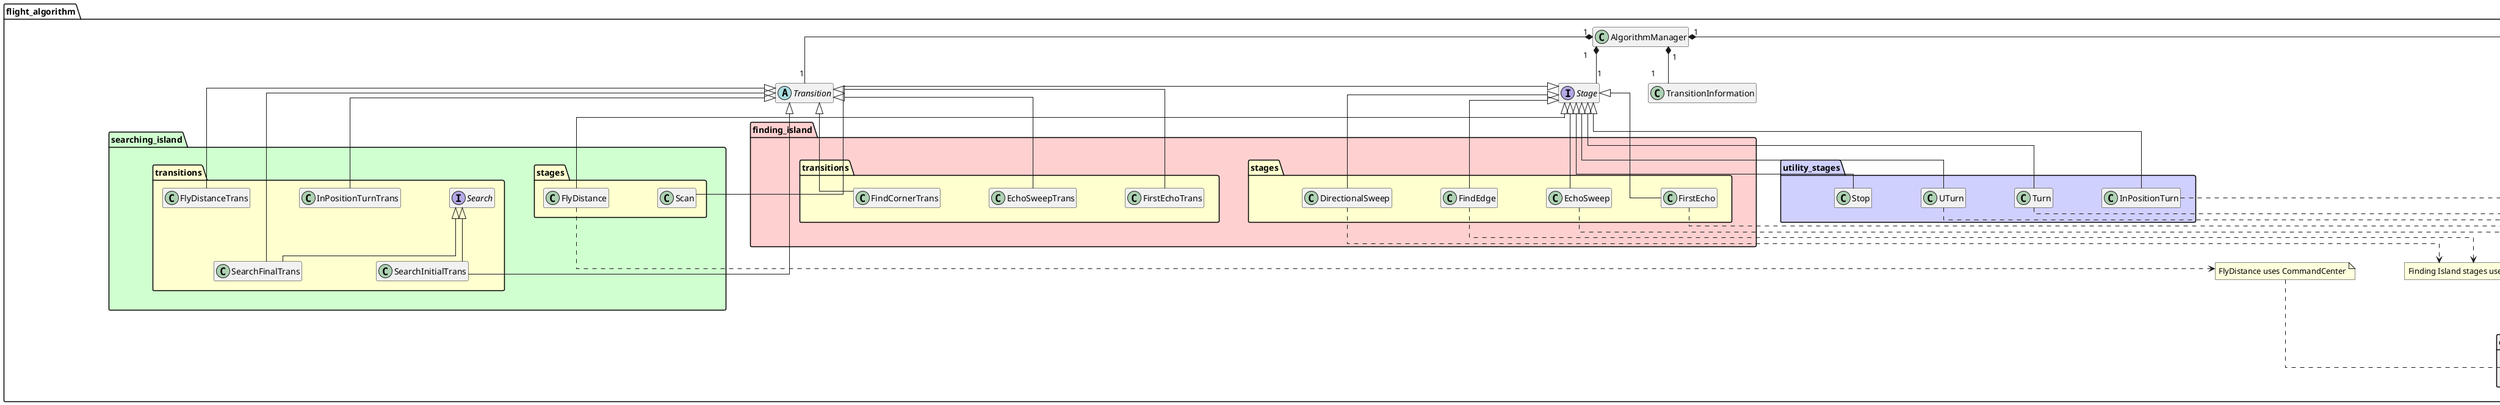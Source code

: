 @startuml EmergencyRescueDrone-FlightAlgorithm-Conceptual
hide empty members
hide empty methods
hide empty fields
skinparam linetype ortho
skinparam nodesep 80
skinparam ranksep 60
package "flight_algorithm" {
  package "external" #EEEEEE {
    class "CommandCenter" as ExtCommandCenter
    class "IslandEdgeManager" as ExtIslandEdgeManager
  }
  class AlgorithmManager
  class TransitionInformation
  abstract Transition
  interface Stage
  AlgorithmManager "1" *-- "1" Transition
  AlgorithmManager "1" *-- "1" TransitionInformation
  AlgorithmManager "1" *-- "1" Stage
  AlgorithmManager "1" *-- "1" ExtIslandEdgeManager
  together {
    package "finding_island" as FI #FFD0D0 {
      package "stages" as FIS #FFFFD0 {
        class FirstEcho
        class EchoSweep
        class FindEdge
        class DirectionalSweep
      }
      package "transitions" as FIT #FFFFD0 {
        class FirstEchoTrans
        class EchoSweepTrans
        class FindCornerTrans
      }
    }
    package "searching_island" as SI #D0FFD0 {
      package "transitions" as SIT #FFFFD0 {
        class FlyDistanceTrans
        class InPositionTurnTrans
        class SearchInitialTrans
        class SearchFinalTrans
        interface Search
      }
      package "stages" as SIS #FFFFD0 {
        class Scan
        class FlyDistance
      }
      SearchInitialTrans -up-|> Search
      SearchFinalTrans -up-|> Search
    }
    package "utility_stages" as US #D0D0FF {
      class UTurn
      class InPositionTurn
      class Turn
      class Stop
    }
  }
  FI -[hidden]right-> SI
  SI -[hidden]right-> US
  Stage -[hidden]down-> FIS
  Transition -[hidden]down-> FIT
  FirstEcho -up-|> Stage
  EchoSweep -up-|> Stage
  FindEdge -up-|> Stage  
  DirectionalSweep -up-|> Stage
  Scan -up-|> Stage
  FlyDistance -up-|> Stage
  UTurn -up-|> Stage
  InPositionTurn -up-|> Stage
  Turn -up-|> Stage
  Stop -up-|> Stage
  FirstEchoTrans -up-|> Transition
  EchoSweepTrans -up-|> Transition
  FindCornerTrans -up-|> Transition
  FlyDistanceTrans -up-|> Transition
  InPositionTurnTrans -up-|> Transition
  SearchInitialTrans -up-|> Transition
  SearchFinalTrans -up-|> Transition
  note "Finding Island stages use CommandCenter" as N1
  note "Utility stages use CommandCenter" as N2
  note "FlyDistance uses CommandCenter" as N3
  N1 .. ExtCommandCenter
  N2 .. ExtCommandCenter
  N3 .. ExtCommandCenter
  FirstEcho ..> N1
  EchoSweep ..> N1
  FindEdge ..> N1
  DirectionalSweep ..> N1
  UTurn ..> N2
  InPositionTurn ..> N2
  Turn ..> N2
  FlyDistance ..> N3
}
@enduml
